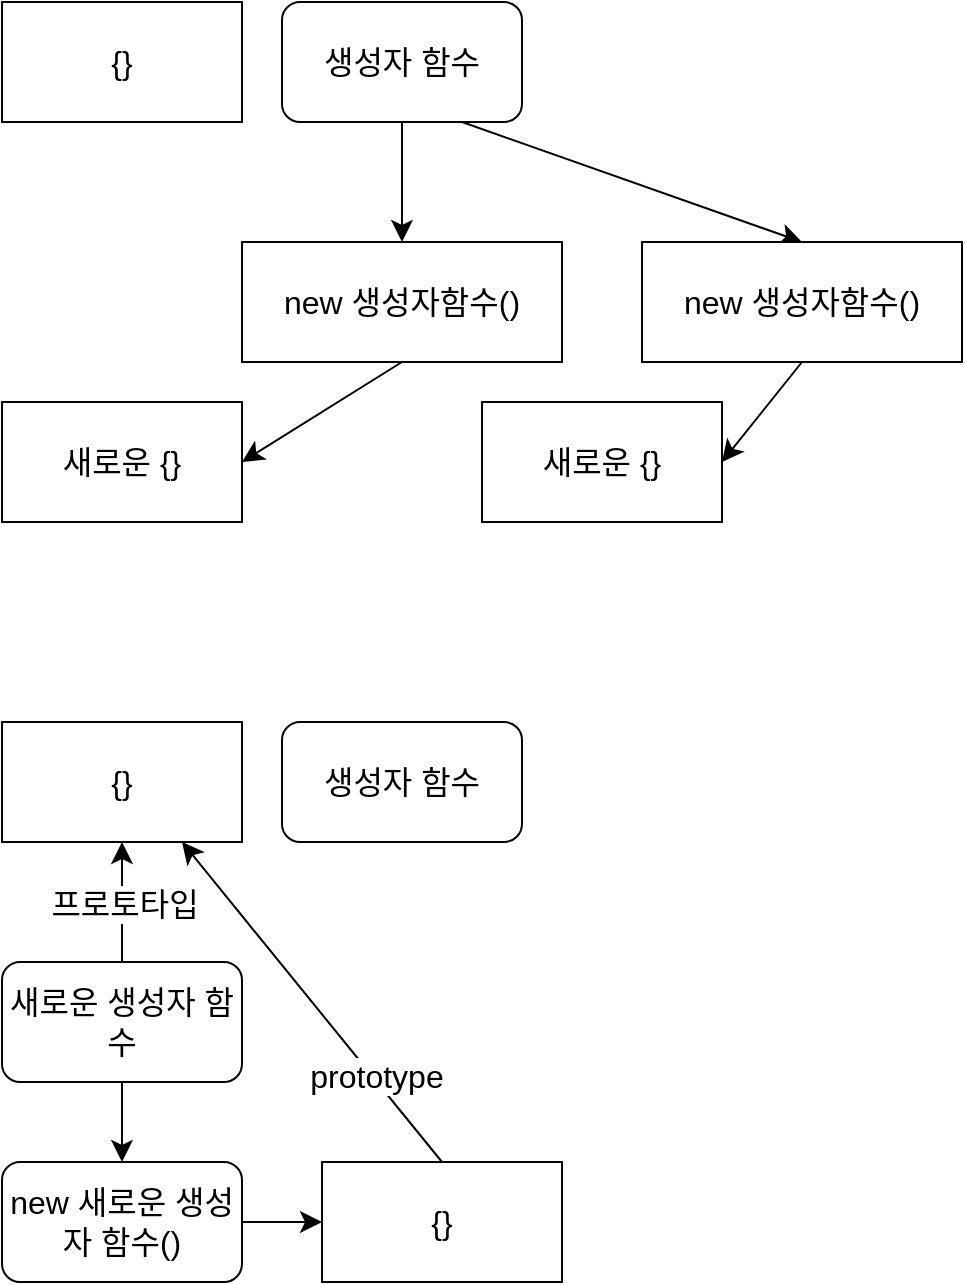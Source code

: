 <mxfile version="21.5.2" type="device">
  <diagram name="페이지-1" id="U5wLW_S8CEK8IhgSUhKD">
    <mxGraphModel dx="766" dy="-54" grid="1" gridSize="10" guides="1" tooltips="1" connect="1" arrows="1" fold="1" page="0" pageScale="1" pageWidth="827" pageHeight="1169" math="0" shadow="0">
      <root>
        <mxCell id="0" />
        <mxCell id="1" parent="0" />
        <mxCell id="EkfJCmy_ZQX34YRY0NpP-1" value="{}" style="rounded=0;whiteSpace=wrap;html=1;fontSize=16;" vertex="1" parent="1">
          <mxGeometry x="-120" y="400" width="120" height="60" as="geometry" />
        </mxCell>
        <mxCell id="EkfJCmy_ZQX34YRY0NpP-3" style="edgeStyle=none;curved=1;rounded=0;orthogonalLoop=1;jettySize=auto;html=1;exitX=0.5;exitY=1;exitDx=0;exitDy=0;fontSize=12;startSize=8;endSize=8;" edge="1" parent="1" source="EkfJCmy_ZQX34YRY0NpP-2" target="EkfJCmy_ZQX34YRY0NpP-4">
          <mxGeometry relative="1" as="geometry">
            <mxPoint x="79.727" y="520" as="targetPoint" />
          </mxGeometry>
        </mxCell>
        <mxCell id="EkfJCmy_ZQX34YRY0NpP-8" style="edgeStyle=none;curved=1;rounded=0;orthogonalLoop=1;jettySize=auto;html=1;exitX=0.75;exitY=1;exitDx=0;exitDy=0;entryX=0.5;entryY=0;entryDx=0;entryDy=0;fontSize=12;startSize=8;endSize=8;" edge="1" parent="1" source="EkfJCmy_ZQX34YRY0NpP-2" target="EkfJCmy_ZQX34YRY0NpP-7">
          <mxGeometry relative="1" as="geometry" />
        </mxCell>
        <mxCell id="EkfJCmy_ZQX34YRY0NpP-2" value="생성자 함수" style="rounded=1;whiteSpace=wrap;html=1;fontSize=16;" vertex="1" parent="1">
          <mxGeometry x="20" y="400" width="120" height="60" as="geometry" />
        </mxCell>
        <mxCell id="EkfJCmy_ZQX34YRY0NpP-6" style="edgeStyle=none;curved=1;rounded=0;orthogonalLoop=1;jettySize=auto;html=1;exitX=0.5;exitY=1;exitDx=0;exitDy=0;entryX=1;entryY=0.5;entryDx=0;entryDy=0;fontSize=12;startSize=8;endSize=8;" edge="1" parent="1" source="EkfJCmy_ZQX34YRY0NpP-4" target="EkfJCmy_ZQX34YRY0NpP-5">
          <mxGeometry relative="1" as="geometry" />
        </mxCell>
        <mxCell id="EkfJCmy_ZQX34YRY0NpP-4" value="new 생성자함수()" style="rounded=0;whiteSpace=wrap;html=1;fontSize=16;" vertex="1" parent="1">
          <mxGeometry y="520" width="160" height="60" as="geometry" />
        </mxCell>
        <mxCell id="EkfJCmy_ZQX34YRY0NpP-5" value="새로운 {}" style="rounded=0;whiteSpace=wrap;html=1;fontSize=16;" vertex="1" parent="1">
          <mxGeometry x="-120" y="600" width="120" height="60" as="geometry" />
        </mxCell>
        <mxCell id="EkfJCmy_ZQX34YRY0NpP-10" style="edgeStyle=none;curved=1;rounded=0;orthogonalLoop=1;jettySize=auto;html=1;exitX=0.5;exitY=1;exitDx=0;exitDy=0;entryX=1;entryY=0.5;entryDx=0;entryDy=0;fontSize=12;startSize=8;endSize=8;" edge="1" parent="1" source="EkfJCmy_ZQX34YRY0NpP-7" target="EkfJCmy_ZQX34YRY0NpP-9">
          <mxGeometry relative="1" as="geometry" />
        </mxCell>
        <mxCell id="EkfJCmy_ZQX34YRY0NpP-7" value="new 생성자함수()" style="rounded=0;whiteSpace=wrap;html=1;fontSize=16;" vertex="1" parent="1">
          <mxGeometry x="200" y="520" width="160" height="60" as="geometry" />
        </mxCell>
        <mxCell id="EkfJCmy_ZQX34YRY0NpP-9" value="새로운 {}" style="rounded=0;whiteSpace=wrap;html=1;fontSize=16;" vertex="1" parent="1">
          <mxGeometry x="120" y="600" width="120" height="60" as="geometry" />
        </mxCell>
        <mxCell id="EkfJCmy_ZQX34YRY0NpP-11" value="{}" style="rounded=0;whiteSpace=wrap;html=1;fontSize=16;" vertex="1" parent="1">
          <mxGeometry x="-120" y="760" width="120" height="60" as="geometry" />
        </mxCell>
        <mxCell id="EkfJCmy_ZQX34YRY0NpP-12" value="생성자 함수" style="rounded=1;whiteSpace=wrap;html=1;fontSize=16;" vertex="1" parent="1">
          <mxGeometry x="20" y="760" width="120" height="60" as="geometry" />
        </mxCell>
        <mxCell id="EkfJCmy_ZQX34YRY0NpP-16" style="edgeStyle=none;curved=1;rounded=0;orthogonalLoop=1;jettySize=auto;html=1;exitX=0.5;exitY=0;exitDx=0;exitDy=0;entryX=0.5;entryY=1;entryDx=0;entryDy=0;fontSize=12;startSize=8;endSize=8;" edge="1" parent="1" source="EkfJCmy_ZQX34YRY0NpP-14" target="EkfJCmy_ZQX34YRY0NpP-11">
          <mxGeometry relative="1" as="geometry" />
        </mxCell>
        <mxCell id="EkfJCmy_ZQX34YRY0NpP-17" value="프로토타입" style="edgeLabel;html=1;align=center;verticalAlign=middle;resizable=0;points=[];fontSize=16;" vertex="1" connectable="0" parent="EkfJCmy_ZQX34YRY0NpP-16">
          <mxGeometry x="-0.022" y="-1" relative="1" as="geometry">
            <mxPoint as="offset" />
          </mxGeometry>
        </mxCell>
        <mxCell id="EkfJCmy_ZQX34YRY0NpP-19" style="edgeStyle=none;curved=1;rounded=0;orthogonalLoop=1;jettySize=auto;html=1;exitX=0.5;exitY=1;exitDx=0;exitDy=0;fontSize=12;startSize=8;endSize=8;" edge="1" parent="1" source="EkfJCmy_ZQX34YRY0NpP-14" target="EkfJCmy_ZQX34YRY0NpP-18">
          <mxGeometry relative="1" as="geometry" />
        </mxCell>
        <mxCell id="EkfJCmy_ZQX34YRY0NpP-14" value="새로운 생성자 함수" style="rounded=1;whiteSpace=wrap;html=1;fontSize=16;" vertex="1" parent="1">
          <mxGeometry x="-120" y="880" width="120" height="60" as="geometry" />
        </mxCell>
        <mxCell id="EkfJCmy_ZQX34YRY0NpP-21" style="edgeStyle=none;curved=1;rounded=0;orthogonalLoop=1;jettySize=auto;html=1;exitX=1;exitY=0.5;exitDx=0;exitDy=0;entryX=0;entryY=0.5;entryDx=0;entryDy=0;fontSize=12;startSize=8;endSize=8;" edge="1" parent="1" source="EkfJCmy_ZQX34YRY0NpP-18" target="EkfJCmy_ZQX34YRY0NpP-20">
          <mxGeometry relative="1" as="geometry" />
        </mxCell>
        <mxCell id="EkfJCmy_ZQX34YRY0NpP-18" value="new 새로운 생성자 함수()" style="rounded=1;whiteSpace=wrap;html=1;fontSize=16;" vertex="1" parent="1">
          <mxGeometry x="-120" y="980" width="120" height="60" as="geometry" />
        </mxCell>
        <mxCell id="EkfJCmy_ZQX34YRY0NpP-22" style="edgeStyle=none;curved=1;rounded=0;orthogonalLoop=1;jettySize=auto;html=1;exitX=0.5;exitY=0;exitDx=0;exitDy=0;entryX=0.75;entryY=1;entryDx=0;entryDy=0;fontSize=12;startSize=8;endSize=8;" edge="1" parent="1" source="EkfJCmy_ZQX34YRY0NpP-20" target="EkfJCmy_ZQX34YRY0NpP-11">
          <mxGeometry relative="1" as="geometry" />
        </mxCell>
        <mxCell id="EkfJCmy_ZQX34YRY0NpP-23" value="prototype" style="edgeLabel;html=1;align=center;verticalAlign=middle;resizable=0;points=[];fontSize=16;" vertex="1" connectable="0" parent="EkfJCmy_ZQX34YRY0NpP-22">
          <mxGeometry x="-0.469" y="-1" relative="1" as="geometry">
            <mxPoint as="offset" />
          </mxGeometry>
        </mxCell>
        <mxCell id="EkfJCmy_ZQX34YRY0NpP-20" value="{}" style="rounded=0;whiteSpace=wrap;html=1;fontSize=16;" vertex="1" parent="1">
          <mxGeometry x="40" y="980" width="120" height="60" as="geometry" />
        </mxCell>
      </root>
    </mxGraphModel>
  </diagram>
</mxfile>
